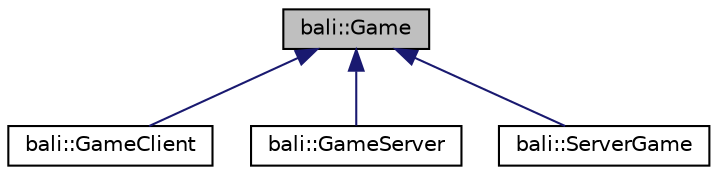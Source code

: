 digraph "bali::Game"
{
  edge [fontname="Helvetica",fontsize="10",labelfontname="Helvetica",labelfontsize="10"];
  node [fontname="Helvetica",fontsize="10",shape=record];
  Node1 [label="bali::Game",height=0.2,width=0.4,color="black", fillcolor="grey75", style="filled" fontcolor="black"];
  Node1 -> Node2 [dir="back",color="midnightblue",fontsize="10",style="solid",fontname="Helvetica"];
  Node2 [label="bali::GameClient",height=0.2,width=0.4,color="black", fillcolor="white", style="filled",URL="$classbali_1_1_game_client.html"];
  Node1 -> Node3 [dir="back",color="midnightblue",fontsize="10",style="solid",fontname="Helvetica"];
  Node3 [label="bali::GameServer",height=0.2,width=0.4,color="black", fillcolor="white", style="filled",URL="$classbali_1_1_game_server.html"];
  Node1 -> Node4 [dir="back",color="midnightblue",fontsize="10",style="solid",fontname="Helvetica"];
  Node4 [label="bali::ServerGame",height=0.2,width=0.4,color="black", fillcolor="white", style="filled",URL="$classbali_1_1_server_game.html"];
}
